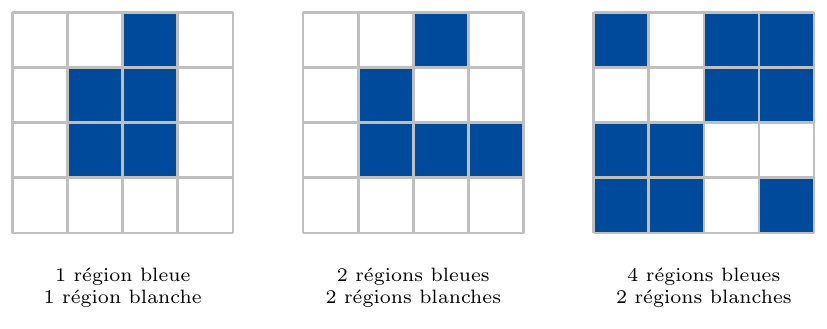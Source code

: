 \documentclass[tikz,border=4]{standalone}
\usepackage{tikz,}
\usetikzlibrary{quotes,arrows,positioning}

\begin{document}

\definecolor{bleu}{RGB}{0,74,155}
\definecolor{gris}{RGB}{155,155,155}


\tikzset{
    every picture/.style={line width=1pt}, 
    every edge quotes/.style={auto},
    >=stealth,
    bullet/.style={circle,fill=black,inner sep=2pt},
%    scale=.5,
%    transform shape,
    label position=left
}

\tikzset{bpix/.style={fill=bleu, rectangle, minimum size=.7cm}}


\newcommand{\tableau}[2]{
    \draw[step=.5cm,line width=2pt,line cap=rect] (0,0) grid (#1*0.5,#2*0.5);
}

\begin{tikzpicture}[scale=.7]

  \begin{scope}[xshift=-150]
    \node[bpix] at (1.5, 2.5) {};
    \node[bpix] at (2.5, 2.5)  {};
    \node[bpix] at (2.5, 1.5)  {};
    \node[bpix] at (1.5, 1.5)  {};
    \node[bpix] at (2.5, 3.5)  {};
    \draw[color=lightgray, step=1cm] (0, 0) grid (4, 4);
    \node[align=center, font=\scriptsize] at (2, -1) {1 r\'egion bleue\\1 r\'egion blanche};
  \end{scope}

  \begin{scope}
    \node[bpix] at (1.5, 2.5) {};
%    \node[bpix] at (2.5, 2.5)  {};
    \node[bpix] at (2.5, 1.5)  {};
    \node[bpix] at (3.5, 1.5)  {};
    \node[bpix] at (1.5, 1.5)  {};
    \node[bpix] at (2.5, 3.5)  {};
    \draw[color=lightgray, step=1cm] (0, 0) grid (4, 4);
    \node[align=center, font=\scriptsize] at (2, -1) {2 r\'egions bleues\\2 r\'egions
    blanches};
  \end{scope}

  \begin{scope}[xshift=150]
    \node[bpix, minimum size=1.4cm] at (1, 1) {};
    \node[bpix, minimum size=1.4cm] at (3, 3) {};
    \node[bpix] at (0.5, 3.5)  {};
    \node[bpix] at (3.5, 0.5)  {};
    \draw[color=lightgray, step=1cm] (0, 0) grid (4, 4);
    \node[align=center, font=\scriptsize] at (2, -1)
    {4 r\'egions bleues\\2 r\'egions blanches};
  \end{scope}
\end{tikzpicture}

\end{document}
